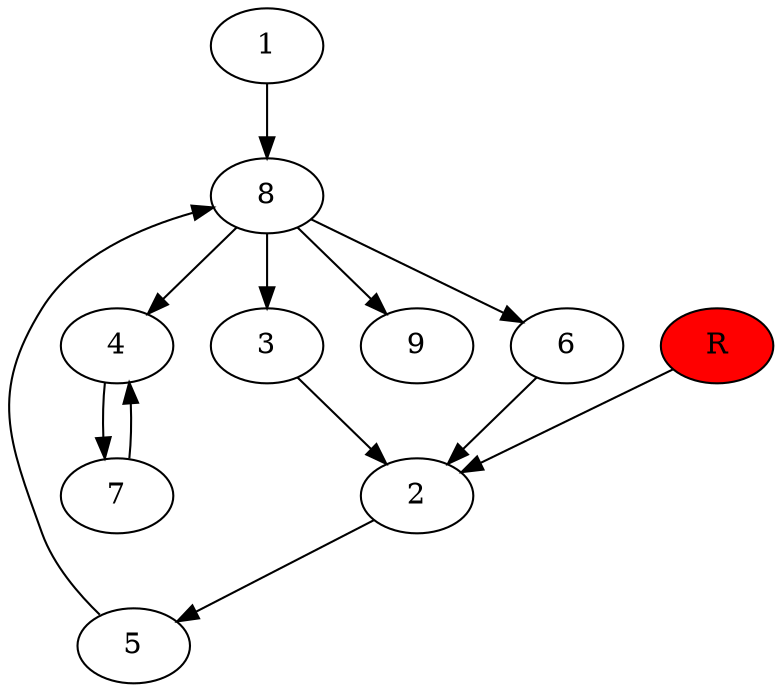 digraph prb18433 {
	1
	2
	3
	4
	5
	6
	7
	8
	R [fillcolor="#ff0000" style=filled]
	1 -> 8
	2 -> 5
	3 -> 2
	4 -> 7
	5 -> 8
	6 -> 2
	7 -> 4
	8 -> 3
	8 -> 4
	8 -> 6
	8 -> 9
	R -> 2
}
